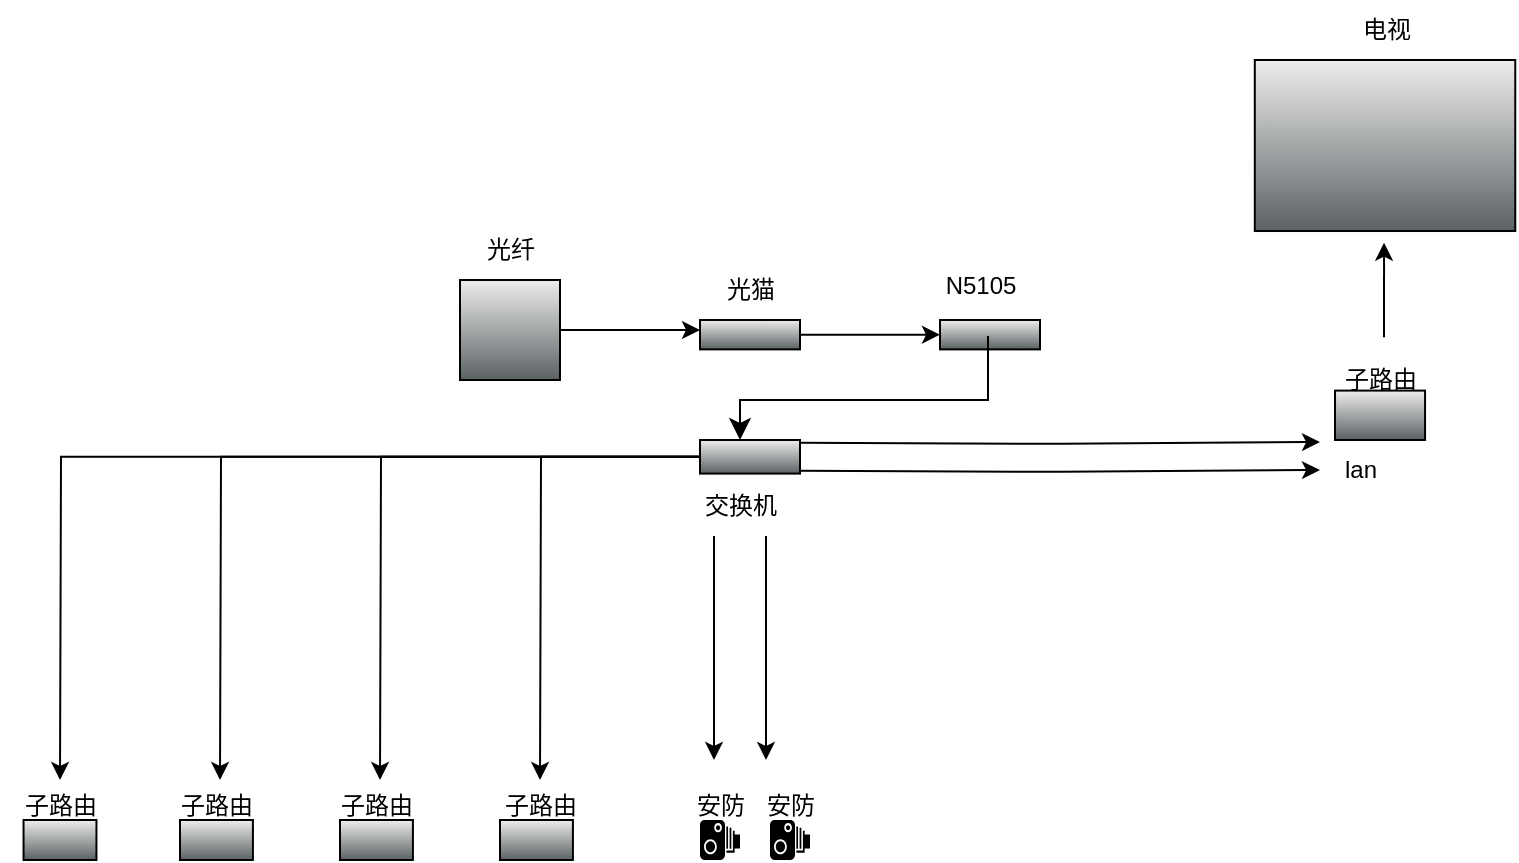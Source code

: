<mxfile version="26.2.12">
  <diagram name="第 1 页" id="wSjhFtlE5rSjkm2_8n0r">
    <mxGraphModel dx="2135" dy="771" grid="1" gridSize="10" guides="1" tooltips="1" connect="1" arrows="1" fold="1" page="1" pageScale="1" pageWidth="827" pageHeight="1169" math="0" shadow="0">
      <root>
        <mxCell id="0" />
        <mxCell id="1" parent="0" />
        <mxCell id="kn4Wt94H1s8Y4rGw93dV-5" style="edgeStyle=orthogonalEdgeStyle;rounded=0;orthogonalLoop=1;jettySize=auto;html=1;" edge="1" parent="1" source="kn4Wt94H1s8Y4rGw93dV-4">
          <mxGeometry relative="1" as="geometry">
            <mxPoint x="320" y="375" as="targetPoint" />
          </mxGeometry>
        </mxCell>
        <mxCell id="kn4Wt94H1s8Y4rGw93dV-4" value="" style="shape=mxgraph.networks2.icon;aspect=fixed;fillColor=#EDEDED;strokeColor=#000000;gradientColor=#5B6163;network2IconShadow=1;network2bgFillColor=none;network2Icon=mxgraph.networks2.globe;network2IconW=1;network2IconH=1;" vertex="1" parent="1">
          <mxGeometry x="200" y="350" width="50" height="50" as="geometry" />
        </mxCell>
        <mxCell id="kn4Wt94H1s8Y4rGw93dV-6" value="" style="fillColorStyles=neutralFill;neutralFill=#9DA6A8;shape=mxgraph.networks2.icon;aspect=fixed;fillColor=#EDEDED;strokeColor=#000000;gradientColor=#5B6163;network2IconShadow=1;network2bgFillColor=none;network2Icon=mxgraph.networks2.modem;network2IconYOffset=0.013;network2IconW=1;network2IconH=0.294;" vertex="1" parent="1">
          <mxGeometry x="320" y="370" width="50" height="14.69" as="geometry" />
        </mxCell>
        <mxCell id="kn4Wt94H1s8Y4rGw93dV-8" value="光猫" style="text;html=1;align=center;verticalAlign=middle;resizable=0;points=[];autosize=1;strokeColor=none;fillColor=none;" vertex="1" parent="1">
          <mxGeometry x="320" y="340" width="50" height="30" as="geometry" />
        </mxCell>
        <mxCell id="kn4Wt94H1s8Y4rGw93dV-9" value="光纤" style="text;html=1;align=center;verticalAlign=middle;resizable=0;points=[];autosize=1;strokeColor=none;fillColor=none;" vertex="1" parent="1">
          <mxGeometry x="200" y="320" width="50" height="30" as="geometry" />
        </mxCell>
        <mxCell id="kn4Wt94H1s8Y4rGw93dV-11" value="" style="fillColorStyles=neutralFill;neutralFill=#9DA6A8;shape=mxgraph.networks2.icon;aspect=fixed;fillColor=#EDEDED;strokeColor=#000000;gradientColor=#5B6163;network2IconShadow=1;network2bgFillColor=none;network2Icon=mxgraph.networks2.router;network2IconXOffset=0.0;network2IconYOffset=-0.114;network2IconW=1;network2IconH=0.548;" vertex="1" parent="1">
          <mxGeometry x="637.51" y="405.3" width="45.02" height="24.7" as="geometry" />
        </mxCell>
        <mxCell id="kn4Wt94H1s8Y4rGw93dV-96" style="edgeStyle=orthogonalEdgeStyle;rounded=0;orthogonalLoop=1;jettySize=auto;html=1;" edge="1" parent="1">
          <mxGeometry relative="1" as="geometry">
            <mxPoint x="662.02" y="331.35" as="targetPoint" />
            <mxPoint x="662.01" y="378.64" as="sourcePoint" />
          </mxGeometry>
        </mxCell>
        <mxCell id="kn4Wt94H1s8Y4rGw93dV-57" value="" style="shape=mxgraph.networks2.icon;aspect=fixed;fillColor=#EDEDED;strokeColor=#000000;gradientColor=#5B6163;network2IconShadow=1;network2bgFillColor=none;network2Icon=mxgraph.networks2.video_projector;network2IconYOffset=0.013;network2IconW=1;network2IconH=0.294;" vertex="1" parent="1">
          <mxGeometry x="440" y="370" width="50" height="14.7" as="geometry" />
        </mxCell>
        <mxCell id="kn4Wt94H1s8Y4rGw93dV-58" value="N5105" style="text;html=1;align=center;verticalAlign=middle;resizable=0;points=[];autosize=1;strokeColor=none;fillColor=none;" vertex="1" parent="1">
          <mxGeometry x="430" y="338" width="60" height="30" as="geometry" />
        </mxCell>
        <mxCell id="kn4Wt94H1s8Y4rGw93dV-59" style="edgeStyle=orthogonalEdgeStyle;rounded=0;orthogonalLoop=1;jettySize=auto;html=1;entryX=0;entryY=0.5;entryDx=0;entryDy=0;entryPerimeter=0;" edge="1" parent="1" source="kn4Wt94H1s8Y4rGw93dV-6" target="kn4Wt94H1s8Y4rGw93dV-57">
          <mxGeometry relative="1" as="geometry" />
        </mxCell>
        <mxCell id="kn4Wt94H1s8Y4rGw93dV-110" style="edgeStyle=orthogonalEdgeStyle;rounded=0;orthogonalLoop=1;jettySize=auto;html=1;" edge="1" parent="1" source="kn4Wt94H1s8Y4rGw93dV-61">
          <mxGeometry relative="1" as="geometry">
            <mxPoint y="600" as="targetPoint" />
          </mxGeometry>
        </mxCell>
        <mxCell id="kn4Wt94H1s8Y4rGw93dV-112" style="edgeStyle=orthogonalEdgeStyle;rounded=0;orthogonalLoop=1;jettySize=auto;html=1;" edge="1" parent="1" source="kn4Wt94H1s8Y4rGw93dV-61">
          <mxGeometry relative="1" as="geometry">
            <mxPoint x="80" y="600" as="targetPoint" />
          </mxGeometry>
        </mxCell>
        <mxCell id="kn4Wt94H1s8Y4rGw93dV-114" style="edgeStyle=orthogonalEdgeStyle;rounded=0;orthogonalLoop=1;jettySize=auto;html=1;" edge="1" parent="1" source="kn4Wt94H1s8Y4rGw93dV-61">
          <mxGeometry relative="1" as="geometry">
            <mxPoint x="160" y="600" as="targetPoint" />
          </mxGeometry>
        </mxCell>
        <mxCell id="kn4Wt94H1s8Y4rGw93dV-116" style="edgeStyle=orthogonalEdgeStyle;rounded=0;orthogonalLoop=1;jettySize=auto;html=1;" edge="1" parent="1" source="kn4Wt94H1s8Y4rGw93dV-61">
          <mxGeometry relative="1" as="geometry">
            <mxPoint x="240" y="600" as="targetPoint" />
          </mxGeometry>
        </mxCell>
        <mxCell id="kn4Wt94H1s8Y4rGw93dV-164" style="edgeStyle=orthogonalEdgeStyle;rounded=0;orthogonalLoop=1;jettySize=auto;html=1;" edge="1" parent="1">
          <mxGeometry relative="1" as="geometry">
            <mxPoint x="630" y="431" as="targetPoint" />
            <mxPoint x="370" y="431.4" as="sourcePoint" />
          </mxGeometry>
        </mxCell>
        <mxCell id="kn4Wt94H1s8Y4rGw93dV-61" value="" style="shape=mxgraph.networks2.icon;aspect=fixed;fillColor=#EDEDED;strokeColor=#000000;gradientColor=#5B6163;network2IconShadow=1;network2bgFillColor=none;network2Icon=mxgraph.networks2.patch_panel;network2IconXOffset=0.0;network2IconYOffset=-0.021;network2IconW=1;network2IconH=0.336;" vertex="1" parent="1">
          <mxGeometry x="320" y="430" width="50" height="16.795" as="geometry" />
        </mxCell>
        <mxCell id="kn4Wt94H1s8Y4rGw93dV-97" value="" style="shape=mxgraph.networks2.icon;aspect=fixed;fillColor=#EDEDED;strokeColor=#000000;gradientColor=#5B6163;network2IconShadow=1;network2bgFillColor=none;network2Icon=mxgraph.networks2.tablet;network2IconW=1;network2IconH=0.657;" vertex="1" parent="1">
          <mxGeometry x="597.4" y="240" width="130.23" height="85.51" as="geometry" />
        </mxCell>
        <mxCell id="kn4Wt94H1s8Y4rGw93dV-98" value="电视" style="text;html=1;align=center;verticalAlign=middle;resizable=0;points=[];autosize=1;strokeColor=none;fillColor=none;" vertex="1" parent="1">
          <mxGeometry x="637.51" y="210" width="50" height="30" as="geometry" />
        </mxCell>
        <mxCell id="kn4Wt94H1s8Y4rGw93dV-99" value="" style="fillColorStyles=neutralFill;neutralFill=#9DA6A8;shape=mxgraph.networks2.icon;aspect=fixed;fillColor=#EDEDED;strokeColor=#000000;gradientColor=#5B6163;network2IconShadow=1;network2bgFillColor=none;network2Icon=mxgraph.networks2.router;network2IconXOffset=0.0;network2IconYOffset=-0.114;network2IconW=1;network2IconH=0.548;" vertex="1" parent="1">
          <mxGeometry x="-18.23" y="620" width="36.46" height="20" as="geometry" />
        </mxCell>
        <mxCell id="kn4Wt94H1s8Y4rGw93dV-118" value="子路由" style="text;html=1;align=center;verticalAlign=middle;resizable=0;points=[];autosize=1;strokeColor=none;fillColor=none;" vertex="1" parent="1">
          <mxGeometry x="-30.0" y="598" width="60" height="30" as="geometry" />
        </mxCell>
        <mxCell id="kn4Wt94H1s8Y4rGw93dV-123" value="" style="fillColorStyles=neutralFill;neutralFill=#9DA6A8;shape=mxgraph.networks2.icon;aspect=fixed;fillColor=#EDEDED;strokeColor=#000000;gradientColor=#5B6163;network2IconShadow=1;network2bgFillColor=none;network2Icon=mxgraph.networks2.router;network2IconXOffset=0.0;network2IconYOffset=-0.114;network2IconW=1;network2IconH=0.548;" vertex="1" parent="1">
          <mxGeometry x="60" y="620" width="36.46" height="20" as="geometry" />
        </mxCell>
        <mxCell id="kn4Wt94H1s8Y4rGw93dV-124" value="" style="fillColorStyles=neutralFill;neutralFill=#9DA6A8;shape=mxgraph.networks2.icon;aspect=fixed;fillColor=#EDEDED;strokeColor=#000000;gradientColor=#5B6163;network2IconShadow=1;network2bgFillColor=none;network2Icon=mxgraph.networks2.router;network2IconXOffset=0.0;network2IconYOffset=-0.114;network2IconW=1;network2IconH=0.548;" vertex="1" parent="1">
          <mxGeometry x="140" y="620" width="36.46" height="20" as="geometry" />
        </mxCell>
        <mxCell id="kn4Wt94H1s8Y4rGw93dV-125" value="" style="fillColorStyles=neutralFill;neutralFill=#9DA6A8;shape=mxgraph.networks2.icon;aspect=fixed;fillColor=#EDEDED;strokeColor=#000000;gradientColor=#5B6163;network2IconShadow=1;network2bgFillColor=none;network2Icon=mxgraph.networks2.router;network2IconXOffset=0.0;network2IconYOffset=-0.114;network2IconW=1;network2IconH=0.548;" vertex="1" parent="1">
          <mxGeometry x="220" y="620" width="36.46" height="20" as="geometry" />
        </mxCell>
        <mxCell id="kn4Wt94H1s8Y4rGw93dV-126" value="子路由" style="text;html=1;align=center;verticalAlign=middle;resizable=0;points=[];autosize=1;strokeColor=none;fillColor=none;" vertex="1" parent="1">
          <mxGeometry x="48.23" y="598" width="60" height="30" as="geometry" />
        </mxCell>
        <mxCell id="kn4Wt94H1s8Y4rGw93dV-127" value="子路由" style="text;html=1;align=center;verticalAlign=middle;resizable=0;points=[];autosize=1;strokeColor=none;fillColor=none;" vertex="1" parent="1">
          <mxGeometry x="128.23" y="598" width="60" height="30" as="geometry" />
        </mxCell>
        <mxCell id="kn4Wt94H1s8Y4rGw93dV-128" value="子路由" style="text;html=1;align=center;verticalAlign=middle;resizable=0;points=[];autosize=1;strokeColor=none;fillColor=none;" vertex="1" parent="1">
          <mxGeometry x="210" y="598" width="60" height="30" as="geometry" />
        </mxCell>
        <mxCell id="kn4Wt94H1s8Y4rGw93dV-136" value="" style="shape=mxgraph.signs.tech.camera_1;html=1;pointerEvents=1;fillColor=#000000;strokeColor=none;verticalLabelPosition=bottom;verticalAlign=top;align=center;" vertex="1" parent="1">
          <mxGeometry x="320" y="620" width="20" height="20" as="geometry" />
        </mxCell>
        <mxCell id="kn4Wt94H1s8Y4rGw93dV-139" value="" style="shape=mxgraph.signs.tech.camera_1;html=1;pointerEvents=1;fillColor=#000000;strokeColor=none;verticalLabelPosition=bottom;verticalAlign=top;align=center;" vertex="1" parent="1">
          <mxGeometry x="355" y="620" width="20" height="20" as="geometry" />
        </mxCell>
        <mxCell id="kn4Wt94H1s8Y4rGw93dV-140" value="安防" style="text;html=1;align=center;verticalAlign=middle;resizable=0;points=[];autosize=1;strokeColor=none;fillColor=none;" vertex="1" parent="1">
          <mxGeometry x="305" y="598" width="50" height="30" as="geometry" />
        </mxCell>
        <mxCell id="kn4Wt94H1s8Y4rGw93dV-141" value="安防" style="text;html=1;align=center;verticalAlign=middle;resizable=0;points=[];autosize=1;strokeColor=none;fillColor=none;" vertex="1" parent="1">
          <mxGeometry x="340" y="598" width="50" height="30" as="geometry" />
        </mxCell>
        <mxCell id="kn4Wt94H1s8Y4rGw93dV-165" value="子路由" style="text;html=1;align=center;verticalAlign=middle;resizable=0;points=[];autosize=1;strokeColor=none;fillColor=none;" vertex="1" parent="1">
          <mxGeometry x="630" y="384.69" width="60" height="30" as="geometry" />
        </mxCell>
        <mxCell id="kn4Wt94H1s8Y4rGw93dV-167" value="" style="edgeStyle=elbowEdgeStyle;elbow=vertical;endArrow=classic;html=1;curved=0;rounded=0;endSize=8;startSize=8;entryX=0.4;entryY=0;entryDx=0;entryDy=0;entryPerimeter=0;" edge="1" parent="1" target="kn4Wt94H1s8Y4rGw93dV-61">
          <mxGeometry width="50" height="50" relative="1" as="geometry">
            <mxPoint x="464" y="378" as="sourcePoint" />
            <mxPoint x="340" y="400" as="targetPoint" />
            <Array as="points">
              <mxPoint x="345" y="410" />
            </Array>
          </mxGeometry>
        </mxCell>
        <mxCell id="kn4Wt94H1s8Y4rGw93dV-171" style="edgeStyle=orthogonalEdgeStyle;rounded=0;orthogonalLoop=1;jettySize=auto;html=1;" edge="1" parent="1">
          <mxGeometry relative="1" as="geometry">
            <mxPoint x="327" y="590" as="targetPoint" />
            <mxPoint x="327" y="478" as="sourcePoint" />
          </mxGeometry>
        </mxCell>
        <mxCell id="kn4Wt94H1s8Y4rGw93dV-172" style="edgeStyle=orthogonalEdgeStyle;rounded=0;orthogonalLoop=1;jettySize=auto;html=1;" edge="1" parent="1">
          <mxGeometry relative="1" as="geometry">
            <mxPoint x="353" y="590" as="targetPoint" />
            <mxPoint x="353" y="478" as="sourcePoint" />
          </mxGeometry>
        </mxCell>
        <mxCell id="kn4Wt94H1s8Y4rGw93dV-168" value="交换机" style="text;html=1;align=center;verticalAlign=middle;resizable=0;points=[];autosize=1;strokeColor=none;fillColor=none;" vertex="1" parent="1">
          <mxGeometry x="310" y="448" width="60" height="30" as="geometry" />
        </mxCell>
        <mxCell id="kn4Wt94H1s8Y4rGw93dV-173" style="edgeStyle=orthogonalEdgeStyle;rounded=0;orthogonalLoop=1;jettySize=auto;html=1;" edge="1" parent="1">
          <mxGeometry relative="1" as="geometry">
            <mxPoint x="630" y="445" as="targetPoint" />
            <mxPoint x="370" y="445.4" as="sourcePoint" />
          </mxGeometry>
        </mxCell>
        <mxCell id="kn4Wt94H1s8Y4rGw93dV-174" value="lan" style="text;html=1;align=center;verticalAlign=middle;resizable=0;points=[];autosize=1;strokeColor=none;fillColor=none;" vertex="1" parent="1">
          <mxGeometry x="630" y="430" width="40" height="30" as="geometry" />
        </mxCell>
      </root>
    </mxGraphModel>
  </diagram>
</mxfile>

